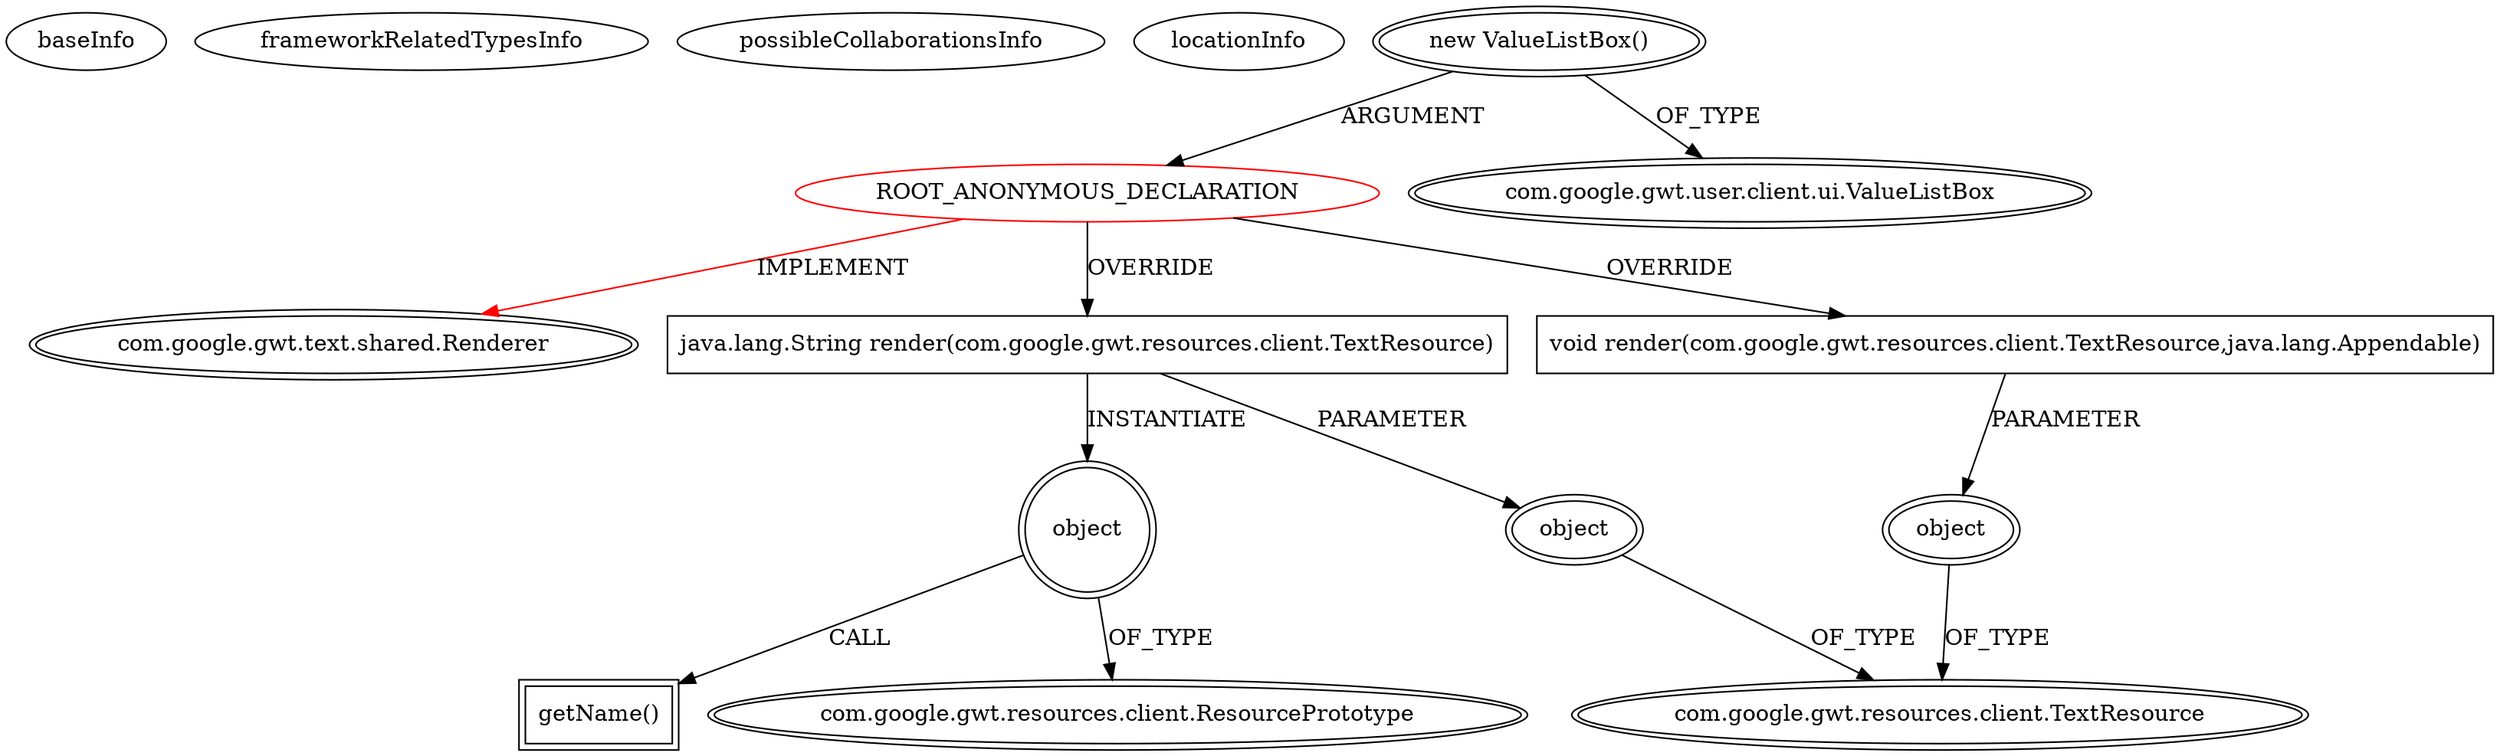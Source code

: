 digraph {
baseInfo[graphId=662,category="extension_graph",isAnonymous=true,possibleRelation=false]
frameworkRelatedTypesInfo[0="com.google.gwt.text.shared.Renderer"]
possibleCollaborationsInfo[]
locationInfo[projectName="akjava-WebTestMaker",filePath="/akjava-WebTestMaker/WebTestMaker-master/src/com/akjava/gwt/webtestmaker/client/WebTestMaker.java",contextSignature="void onModuleLoad()",graphId="662"]
0[label="ROOT_ANONYMOUS_DECLARATION",vertexType="ROOT_ANONYMOUS_DECLARATION",isFrameworkType=false,color=red]
1[label="com.google.gwt.text.shared.Renderer",vertexType="FRAMEWORK_INTERFACE_TYPE",isFrameworkType=true,peripheries=2]
2[label="new ValueListBox()",vertexType="OUTSIDE_CONSTRUCTOR_CALL",isFrameworkType=true,peripheries=2]
3[label="com.google.gwt.user.client.ui.ValueListBox",vertexType="FRAMEWORK_CLASS_TYPE",isFrameworkType=true,peripheries=2]
4[label="java.lang.String render(com.google.gwt.resources.client.TextResource)",vertexType="OVERRIDING_METHOD_DECLARATION",isFrameworkType=false,shape=box]
5[label="object",vertexType="PARAMETER_DECLARATION",isFrameworkType=true,peripheries=2]
6[label="com.google.gwt.resources.client.TextResource",vertexType="FRAMEWORK_INTERFACE_TYPE",isFrameworkType=true,peripheries=2]
7[label="object",vertexType="VARIABLE_EXPRESION",isFrameworkType=true,peripheries=2,shape=circle]
9[label="com.google.gwt.resources.client.ResourcePrototype",vertexType="FRAMEWORK_INTERFACE_TYPE",isFrameworkType=true,peripheries=2]
8[label="getName()",vertexType="INSIDE_CALL",isFrameworkType=true,peripheries=2,shape=box]
10[label="void render(com.google.gwt.resources.client.TextResource,java.lang.Appendable)",vertexType="OVERRIDING_METHOD_DECLARATION",isFrameworkType=false,shape=box]
11[label="object",vertexType="PARAMETER_DECLARATION",isFrameworkType=true,peripheries=2]
0->1[label="IMPLEMENT",color=red]
2->0[label="ARGUMENT"]
2->3[label="OF_TYPE"]
0->4[label="OVERRIDE"]
5->6[label="OF_TYPE"]
4->5[label="PARAMETER"]
4->7[label="INSTANTIATE"]
7->9[label="OF_TYPE"]
7->8[label="CALL"]
0->10[label="OVERRIDE"]
11->6[label="OF_TYPE"]
10->11[label="PARAMETER"]
}
